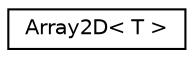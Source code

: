 digraph "Graphical Class Hierarchy"
{
 // LATEX_PDF_SIZE
  edge [fontname="Helvetica",fontsize="10",labelfontname="Helvetica",labelfontsize="10"];
  node [fontname="Helvetica",fontsize="10",shape=record];
  rankdir="LR";
  Node0 [label="Array2D\< T \>",height=0.2,width=0.4,color="black", fillcolor="white", style="filled",URL="$class_array2_d.html",tooltip="2D array used in nix-vector-routing example \"nms-p2p-nix.cc\""];
}
